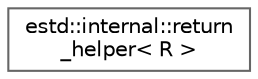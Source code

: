 digraph "Graphical Class Hierarchy"
{
 // LATEX_PDF_SIZE
  bgcolor="transparent";
  edge [fontname=Helvetica,fontsize=10,labelfontname=Helvetica,labelfontsize=10];
  node [fontname=Helvetica,fontsize=10,shape=box,height=0.2,width=0.4];
  rankdir="LR";
  Node0 [id="Node000000",label="estd::internal::return\l_helper\< R \>",height=0.2,width=0.4,color="grey40", fillcolor="white", style="filled",URL="$dd/df5/structestd_1_1internal_1_1return__helper.html",tooltip=" "];
}

